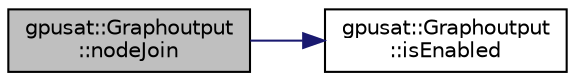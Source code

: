 digraph "gpusat::Graphoutput::nodeJoin"
{
 // INTERACTIVE_SVG=YES
 // LATEX_PDF_SIZE
  edge [fontname="Helvetica",fontsize="10",labelfontname="Helvetica",labelfontsize="10"];
  node [fontname="Helvetica",fontsize="10",shape=record];
  rankdir="LR";
  Node1 [label="gpusat::Graphoutput\l::nodeJoin",height=0.2,width=0.4,color="black", fillcolor="grey75", style="filled", fontcolor="black",tooltip="Creates a node with the solution that joins two bags. Two edges are added to connect the solution."];
  Node1 -> Node2 [color="midnightblue",fontsize="10",style="solid",fontname="Helvetica"];
  Node2 [label="gpusat::Graphoutput\l::isEnabled",height=0.2,width=0.4,color="black", fillcolor="white", style="filled",URL="$classgpusat_1_1_graphoutput.html#a9337a44c758b7a403e4f7d854b8cd934",tooltip=" "];
}
